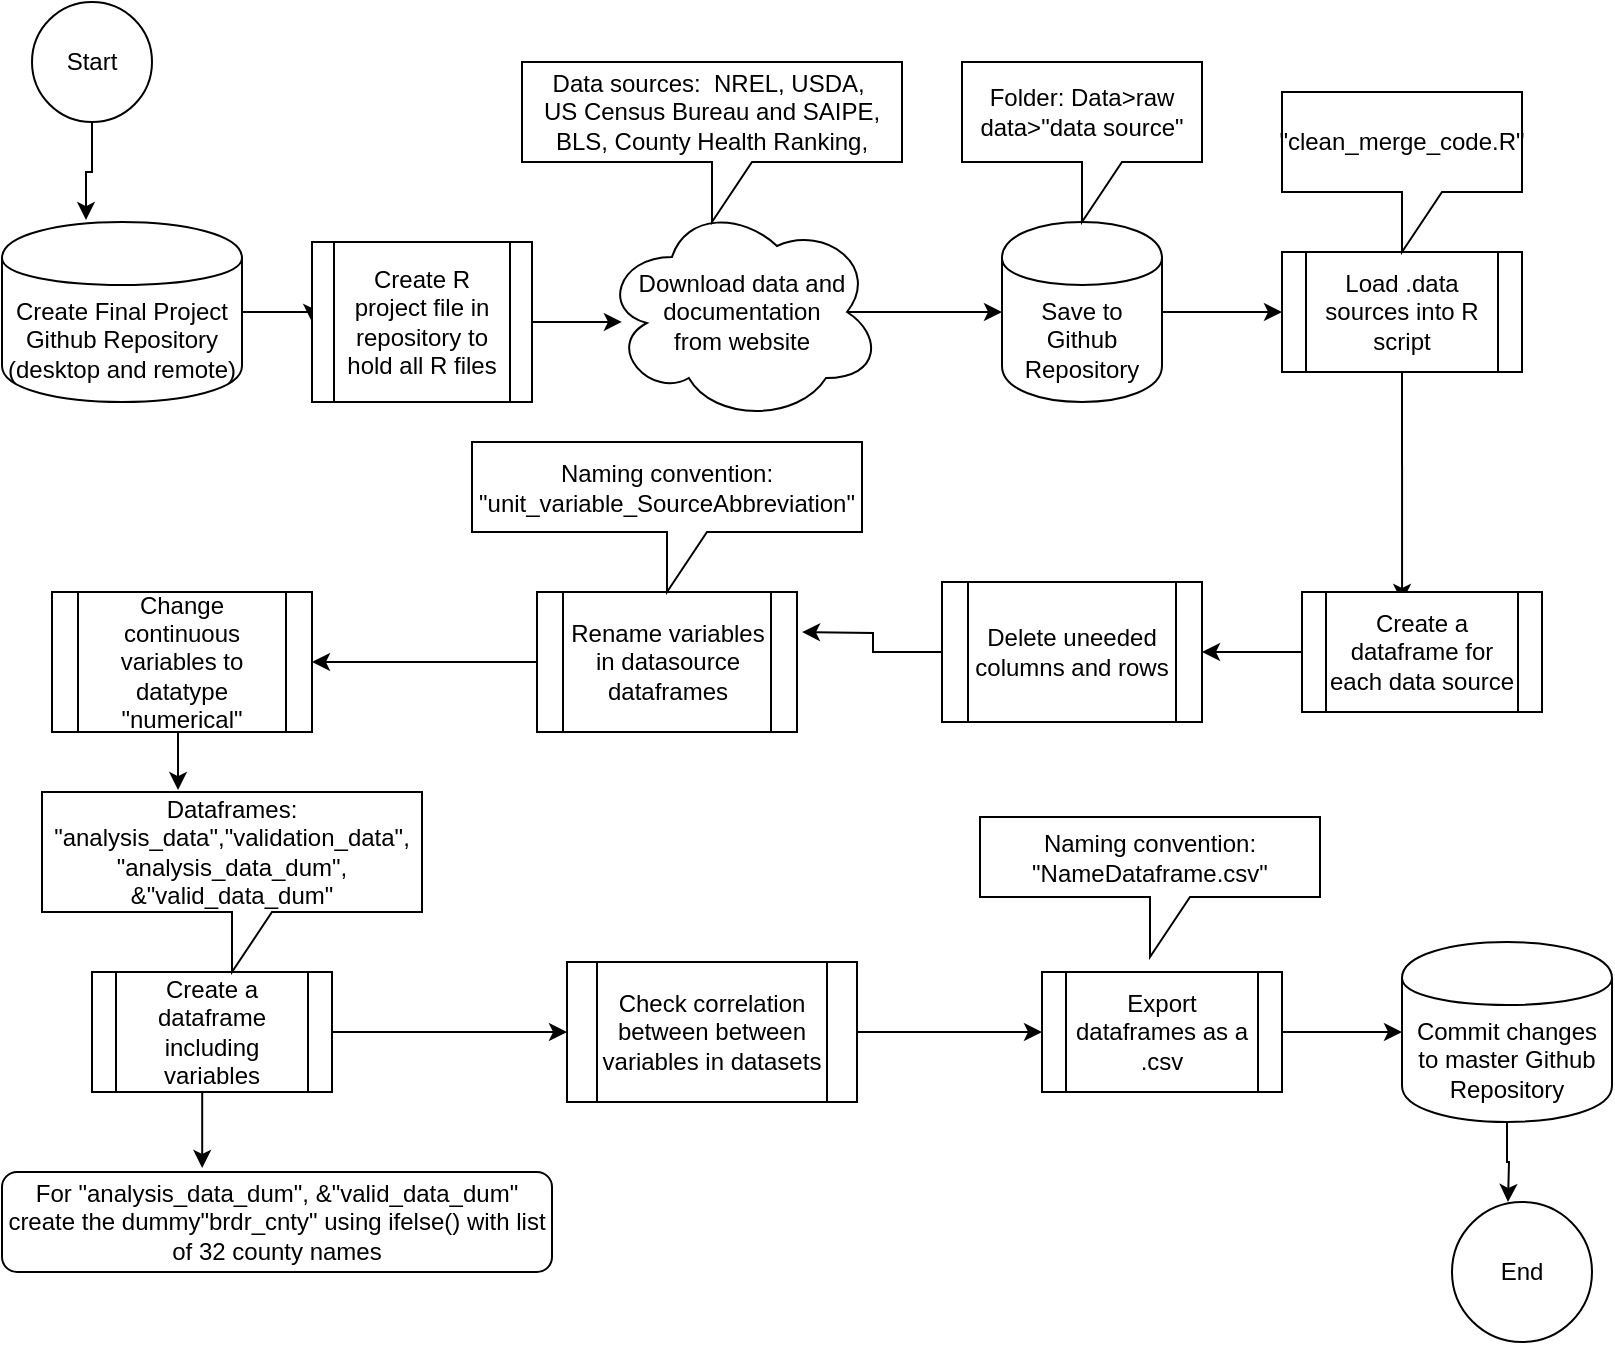 <mxfile version="10.6.7" type="github"><diagram id="-eh0lc0SyR4cueMTpuMQ" name="Page-1"><mxGraphModel dx="754" dy="708" grid="1" gridSize="10" guides="1" tooltips="1" connect="1" arrows="1" fold="1" page="1" pageScale="1" pageWidth="850" pageHeight="1100" math="0" shadow="0"><root><mxCell id="0"/><mxCell id="1" parent="0"/><mxCell id="jpL5uKWlPgGJPnt8KSfN-12" style="edgeStyle=orthogonalEdgeStyle;rounded=0;orthogonalLoop=1;jettySize=auto;html=1;exitX=0.875;exitY=0.5;exitDx=0;exitDy=0;exitPerimeter=0;entryX=0;entryY=0.5;entryDx=0;entryDy=0;" edge="1" parent="1" source="M-mHWGOmtvXkitNkvPBa-1" target="M-mHWGOmtvXkitNkvPBa-6"><mxGeometry relative="1" as="geometry"/></mxCell><mxCell id="M-mHWGOmtvXkitNkvPBa-1" value="Download data and documentation &lt;br&gt;from website" style="ellipse;shape=cloud;whiteSpace=wrap;html=1;" parent="1" vertex="1"><mxGeometry x="340" y="140" width="140" height="110" as="geometry"/></mxCell><mxCell id="jpL5uKWlPgGJPnt8KSfN-10" style="edgeStyle=orthogonalEdgeStyle;rounded=0;orthogonalLoop=1;jettySize=auto;html=1;exitX=1;exitY=0.5;exitDx=0;exitDy=0;entryX=0;entryY=0.5;entryDx=0;entryDy=0;" edge="1" parent="1" source="M-mHWGOmtvXkitNkvPBa-3" target="jpL5uKWlPgGJPnt8KSfN-9"><mxGeometry relative="1" as="geometry"/></mxCell><mxCell id="M-mHWGOmtvXkitNkvPBa-3" value="Create Final Project Github Repository (desktop and remote)" style="shape=cylinder;whiteSpace=wrap;html=1;boundedLbl=1;backgroundOutline=1;" parent="1" vertex="1"><mxGeometry x="40" y="150" width="120" height="90" as="geometry"/></mxCell><mxCell id="jpL5uKWlPgGJPnt8KSfN-30" style="edgeStyle=orthogonalEdgeStyle;rounded=0;orthogonalLoop=1;jettySize=auto;html=1;exitX=0.5;exitY=1;exitDx=0;exitDy=0;entryX=0.35;entryY=-0.011;entryDx=0;entryDy=0;entryPerimeter=0;" edge="1" parent="1" source="M-mHWGOmtvXkitNkvPBa-4" target="M-mHWGOmtvXkitNkvPBa-3"><mxGeometry relative="1" as="geometry"/></mxCell><mxCell id="M-mHWGOmtvXkitNkvPBa-4" value="Start" style="ellipse;whiteSpace=wrap;html=1;aspect=fixed;" parent="1" vertex="1"><mxGeometry x="55" y="40" width="60" height="60" as="geometry"/></mxCell><mxCell id="jpL5uKWlPgGJPnt8KSfN-13" style="edgeStyle=orthogonalEdgeStyle;rounded=0;orthogonalLoop=1;jettySize=auto;html=1;exitX=1;exitY=0.5;exitDx=0;exitDy=0;entryX=0;entryY=0.5;entryDx=0;entryDy=0;" edge="1" parent="1" source="M-mHWGOmtvXkitNkvPBa-6" target="M-mHWGOmtvXkitNkvPBa-9"><mxGeometry relative="1" as="geometry"/></mxCell><mxCell id="M-mHWGOmtvXkitNkvPBa-6" value="Save to Github Repository" style="shape=cylinder;whiteSpace=wrap;html=1;boundedLbl=1;backgroundOutline=1;" parent="1" vertex="1"><mxGeometry x="540" y="150" width="80" height="90" as="geometry"/></mxCell><mxCell id="M-mHWGOmtvXkitNkvPBa-7" value="Folder: Data&amp;gt;raw data&amp;gt;&quot;data source&quot;" style="shape=callout;whiteSpace=wrap;html=1;perimeter=calloutPerimeter;" parent="1" vertex="1"><mxGeometry x="520" y="70" width="120" height="80" as="geometry"/></mxCell><mxCell id="M-mHWGOmtvXkitNkvPBa-8" value="&lt;span&gt;Data sources:&amp;nbsp; NREL, USDA,&amp;nbsp;&lt;/span&gt;&lt;br&gt;&lt;span&gt;US Census Bureau and SAIPE,&lt;/span&gt;&lt;br&gt;&lt;span&gt;BLS, County Health Ranking,&lt;/span&gt;" style="shape=callout;whiteSpace=wrap;html=1;perimeter=calloutPerimeter;" parent="1" vertex="1"><mxGeometry x="300" y="70" width="190" height="80" as="geometry"/></mxCell><mxCell id="jpL5uKWlPgGJPnt8KSfN-14" style="edgeStyle=orthogonalEdgeStyle;rounded=0;orthogonalLoop=1;jettySize=auto;html=1;exitX=0.5;exitY=1;exitDx=0;exitDy=0;entryX=0.417;entryY=0.083;entryDx=0;entryDy=0;entryPerimeter=0;" edge="1" parent="1" source="M-mHWGOmtvXkitNkvPBa-9" target="jpL5uKWlPgGJPnt8KSfN-3"><mxGeometry relative="1" as="geometry"/></mxCell><mxCell id="M-mHWGOmtvXkitNkvPBa-9" value="Load .data sources into R script" style="shape=process;whiteSpace=wrap;html=1;backgroundOutline=1;" parent="1" vertex="1"><mxGeometry x="680" y="165" width="120" height="60" as="geometry"/></mxCell><mxCell id="jpL5uKWlPgGJPnt8KSfN-22" style="edgeStyle=orthogonalEdgeStyle;rounded=0;orthogonalLoop=1;jettySize=auto;html=1;exitX=0;exitY=0.5;exitDx=0;exitDy=0;" edge="1" parent="1" source="M-mHWGOmtvXkitNkvPBa-10"><mxGeometry relative="1" as="geometry"><mxPoint x="440" y="355" as="targetPoint"/></mxGeometry></mxCell><mxCell id="M-mHWGOmtvXkitNkvPBa-10" value="Delete uneeded columns and rows" style="shape=process;whiteSpace=wrap;html=1;backgroundOutline=1;" parent="1" vertex="1"><mxGeometry x="510" y="330" width="130" height="70" as="geometry"/></mxCell><mxCell id="jpL5uKWlPgGJPnt8KSfN-23" style="edgeStyle=orthogonalEdgeStyle;rounded=0;orthogonalLoop=1;jettySize=auto;html=1;exitX=0;exitY=0.5;exitDx=0;exitDy=0;entryX=1;entryY=0.5;entryDx=0;entryDy=0;" edge="1" parent="1" source="jpL5uKWlPgGJPnt8KSfN-1" target="jpL5uKWlPgGJPnt8KSfN-2"><mxGeometry relative="1" as="geometry"/></mxCell><mxCell id="jpL5uKWlPgGJPnt8KSfN-1" value="Rename variables in datasource dataframes" style="shape=process;whiteSpace=wrap;html=1;backgroundOutline=1;" vertex="1" parent="1"><mxGeometry x="307.5" y="335" width="130" height="70" as="geometry"/></mxCell><mxCell id="jpL5uKWlPgGJPnt8KSfN-24" style="edgeStyle=orthogonalEdgeStyle;rounded=0;orthogonalLoop=1;jettySize=auto;html=1;exitX=0.5;exitY=1;exitDx=0;exitDy=0;entryX=0.358;entryY=-0.011;entryDx=0;entryDy=0;entryPerimeter=0;" edge="1" parent="1" source="jpL5uKWlPgGJPnt8KSfN-2" target="jpL5uKWlPgGJPnt8KSfN-16"><mxGeometry relative="1" as="geometry"/></mxCell><mxCell id="jpL5uKWlPgGJPnt8KSfN-2" value="Change continuous variables to datatype &quot;numerical&quot;" style="shape=process;whiteSpace=wrap;html=1;backgroundOutline=1;" vertex="1" parent="1"><mxGeometry x="65" y="335" width="130" height="70" as="geometry"/></mxCell><mxCell id="jpL5uKWlPgGJPnt8KSfN-15" style="edgeStyle=orthogonalEdgeStyle;rounded=0;orthogonalLoop=1;jettySize=auto;html=1;exitX=0;exitY=0.5;exitDx=0;exitDy=0;entryX=1;entryY=0.5;entryDx=0;entryDy=0;" edge="1" parent="1" source="jpL5uKWlPgGJPnt8KSfN-3" target="M-mHWGOmtvXkitNkvPBa-10"><mxGeometry relative="1" as="geometry"/></mxCell><mxCell id="jpL5uKWlPgGJPnt8KSfN-3" value="Create a dataframe for each data source" style="shape=process;whiteSpace=wrap;html=1;backgroundOutline=1;" vertex="1" parent="1"><mxGeometry x="690" y="335" width="120" height="60" as="geometry"/></mxCell><mxCell id="jpL5uKWlPgGJPnt8KSfN-4" value="&quot;clean_merge_code.R&quot;" style="shape=callout;whiteSpace=wrap;html=1;perimeter=calloutPerimeter;" vertex="1" parent="1"><mxGeometry x="680" y="85" width="120" height="80" as="geometry"/></mxCell><mxCell id="jpL5uKWlPgGJPnt8KSfN-26" style="edgeStyle=orthogonalEdgeStyle;rounded=0;orthogonalLoop=1;jettySize=auto;html=1;exitX=1;exitY=0.5;exitDx=0;exitDy=0;" edge="1" parent="1" source="jpL5uKWlPgGJPnt8KSfN-6" target="jpL5uKWlPgGJPnt8KSfN-17"><mxGeometry relative="1" as="geometry"/></mxCell><mxCell id="jpL5uKWlPgGJPnt8KSfN-37" style="edgeStyle=orthogonalEdgeStyle;rounded=0;orthogonalLoop=1;jettySize=auto;html=1;exitX=0.5;exitY=1;exitDx=0;exitDy=0;entryX=0.364;entryY=-0.04;entryDx=0;entryDy=0;entryPerimeter=0;" edge="1" parent="1" source="jpL5uKWlPgGJPnt8KSfN-6" target="jpL5uKWlPgGJPnt8KSfN-36"><mxGeometry relative="1" as="geometry"/></mxCell><mxCell id="jpL5uKWlPgGJPnt8KSfN-6" value="Create a dataframe including variables" style="shape=process;whiteSpace=wrap;html=1;backgroundOutline=1;" vertex="1" parent="1"><mxGeometry x="85" y="525" width="120" height="60" as="geometry"/></mxCell><mxCell id="jpL5uKWlPgGJPnt8KSfN-7" value="Naming convention: &quot;unit_variable_SourceAbbreviation&quot;" style="shape=callout;whiteSpace=wrap;html=1;perimeter=calloutPerimeter;" vertex="1" parent="1"><mxGeometry x="275" y="260" width="195" height="75" as="geometry"/></mxCell><mxCell id="jpL5uKWlPgGJPnt8KSfN-11" style="edgeStyle=orthogonalEdgeStyle;rounded=0;orthogonalLoop=1;jettySize=auto;html=1;exitX=1;exitY=0.5;exitDx=0;exitDy=0;entryX=0.071;entryY=0.545;entryDx=0;entryDy=0;entryPerimeter=0;" edge="1" parent="1" source="jpL5uKWlPgGJPnt8KSfN-9" target="M-mHWGOmtvXkitNkvPBa-1"><mxGeometry relative="1" as="geometry"/></mxCell><mxCell id="jpL5uKWlPgGJPnt8KSfN-9" value="Create R project file in repository to hold all R files" style="shape=process;whiteSpace=wrap;html=1;backgroundOutline=1;" vertex="1" parent="1"><mxGeometry x="195" y="160" width="110" height="80" as="geometry"/></mxCell><mxCell id="jpL5uKWlPgGJPnt8KSfN-16" value="Dataframes: &quot;analysis_data&quot;,&quot;validation_data&quot;,&lt;br&gt;&quot;analysis_data_dum&quot;, &amp;amp;&quot;valid_data_dum&quot;&lt;br&gt;" style="shape=callout;whiteSpace=wrap;html=1;perimeter=calloutPerimeter;" vertex="1" parent="1"><mxGeometry x="60" y="435" width="190" height="90" as="geometry"/></mxCell><mxCell id="jpL5uKWlPgGJPnt8KSfN-27" style="edgeStyle=orthogonalEdgeStyle;rounded=0;orthogonalLoop=1;jettySize=auto;html=1;exitX=1;exitY=0.5;exitDx=0;exitDy=0;entryX=0;entryY=0.5;entryDx=0;entryDy=0;" edge="1" parent="1" source="jpL5uKWlPgGJPnt8KSfN-17" target="jpL5uKWlPgGJPnt8KSfN-18"><mxGeometry relative="1" as="geometry"/></mxCell><mxCell id="jpL5uKWlPgGJPnt8KSfN-17" value="Check correlation between between variables in datasets" style="shape=process;whiteSpace=wrap;html=1;backgroundOutline=1;" vertex="1" parent="1"><mxGeometry x="322.5" y="520" width="145" height="70" as="geometry"/></mxCell><mxCell id="jpL5uKWlPgGJPnt8KSfN-32" style="edgeStyle=orthogonalEdgeStyle;rounded=0;orthogonalLoop=1;jettySize=auto;html=1;exitX=1;exitY=0.5;exitDx=0;exitDy=0;entryX=0;entryY=0.5;entryDx=0;entryDy=0;" edge="1" parent="1" source="jpL5uKWlPgGJPnt8KSfN-18" target="jpL5uKWlPgGJPnt8KSfN-31"><mxGeometry relative="1" as="geometry"/></mxCell><mxCell id="jpL5uKWlPgGJPnt8KSfN-18" value="Export dataframes as a .csv" style="shape=process;whiteSpace=wrap;html=1;backgroundOutline=1;" vertex="1" parent="1"><mxGeometry x="560" y="525" width="120" height="60" as="geometry"/></mxCell><mxCell id="jpL5uKWlPgGJPnt8KSfN-19" value="End" style="ellipse;whiteSpace=wrap;html=1;aspect=fixed;" vertex="1" parent="1"><mxGeometry x="765" y="640" width="70" height="70" as="geometry"/></mxCell><mxCell id="jpL5uKWlPgGJPnt8KSfN-21" value="Naming convention: &quot;NameDataframe.csv&quot;&lt;br&gt;" style="shape=callout;whiteSpace=wrap;html=1;perimeter=calloutPerimeter;" vertex="1" parent="1"><mxGeometry x="529" y="447.5" width="170" height="70" as="geometry"/></mxCell><mxCell id="jpL5uKWlPgGJPnt8KSfN-33" style="edgeStyle=orthogonalEdgeStyle;rounded=0;orthogonalLoop=1;jettySize=auto;html=1;exitX=0.5;exitY=1;exitDx=0;exitDy=0;" edge="1" parent="1" source="jpL5uKWlPgGJPnt8KSfN-31"><mxGeometry relative="1" as="geometry"><mxPoint x="793" y="640" as="targetPoint"/></mxGeometry></mxCell><mxCell id="jpL5uKWlPgGJPnt8KSfN-31" value="Commit changes to master Github Repository" style="shape=cylinder;whiteSpace=wrap;html=1;boundedLbl=1;backgroundOutline=1;" vertex="1" parent="1"><mxGeometry x="740" y="510" width="105" height="90" as="geometry"/></mxCell><mxCell id="jpL5uKWlPgGJPnt8KSfN-36" value="For &quot;analysis_data_dum&quot;, &amp;amp;&quot;valid_data_dum&quot; create the dummy&quot;brdr_cnty&quot; using ifelse() with list of 32 county names" style="rounded=1;whiteSpace=wrap;html=1;" vertex="1" parent="1"><mxGeometry x="40" y="625" width="275" height="50" as="geometry"/></mxCell></root></mxGraphModel></diagram></mxfile>